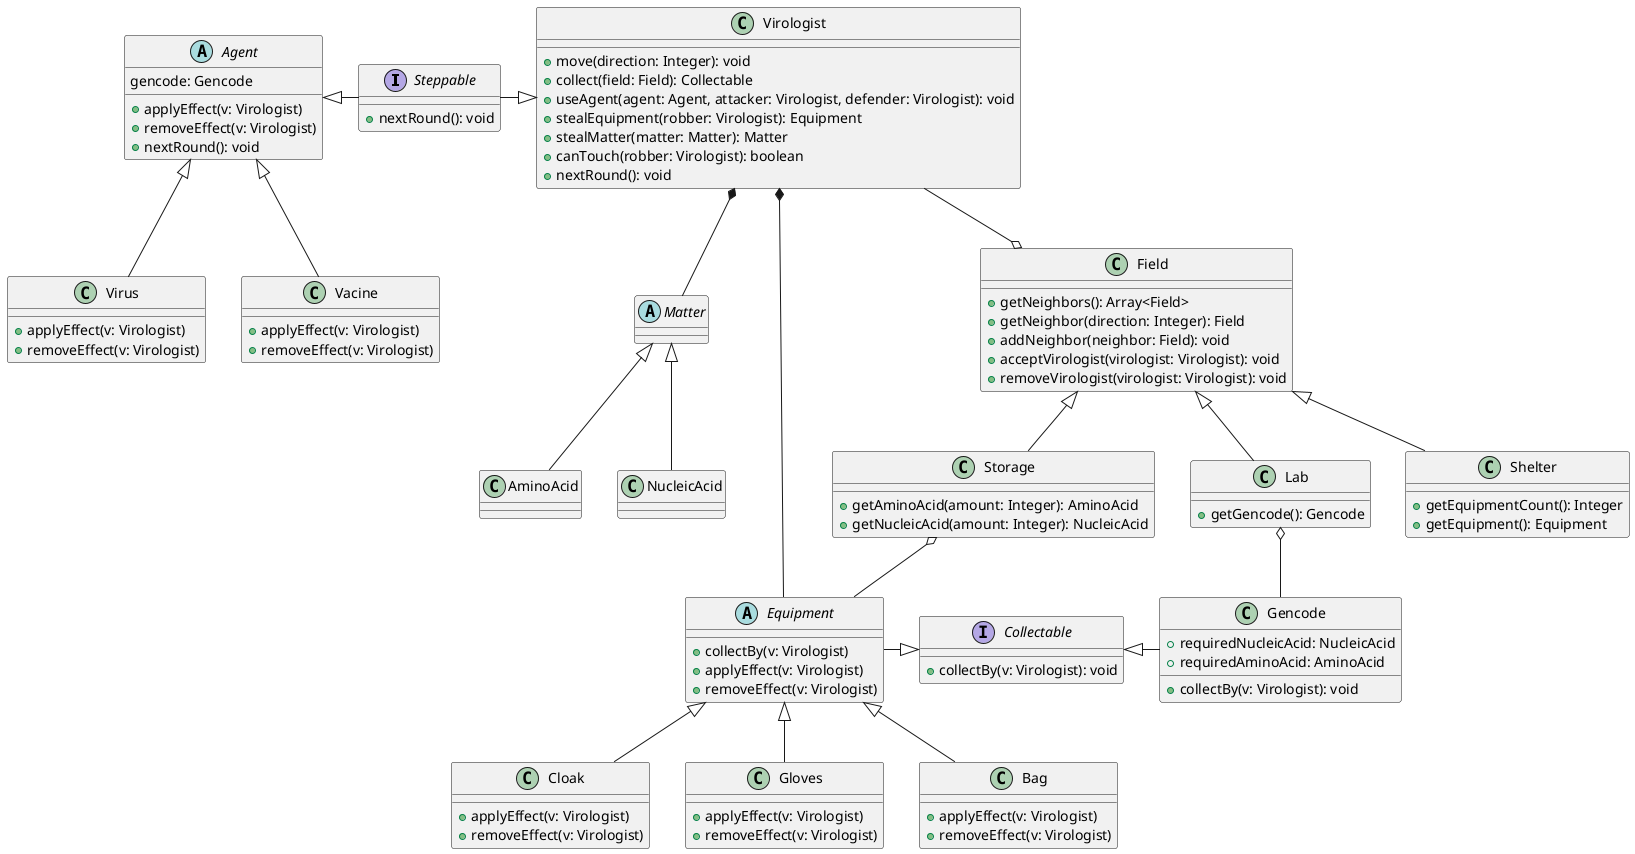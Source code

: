 @startuml

interface Steppable{
    'Invoked at the start of the next Round eg. reduce the Agent's lifetime
    +nextRound(): void
}

interface Collectable{
    +collectBy(v: Virologist): void
}

class Field{
 +getNeighbors(): Array<Field>
 +getNeighbor(direction: Integer): Field
 +addNeighbor(neighbor: Field): void
 +acceptVirologist(virologist: Virologist): void
 +removeVirologist(virologist: Virologist): void
}

class Lab{
    +getGencode(): Gencode
}
class Storage{
    +getAminoAcid(amount: Integer): AminoAcid
    +getNucleicAcid(amount: Integer): NucleicAcid
}
class Shelter{
    +getEquipmentCount(): Integer
    +getEquipment(): Equipment
}

class Virologist {
    +move(direction: Integer): void
    +collect(field: Field): Collectable
    +useAgent(agent: Agent, attacker: Virologist, defender: Virologist): void
    +stealEquipment(robber: Virologist): Equipment
    +stealMatter(matter: Matter): Matter
    +canTouch(robber: Virologist): boolean
    +nextRound(): void
}

abstract class Matter {

}

class AminoAcid
class NucleicAcid

abstract class Equipment {
    +collectBy(v: Virologist)
    +applyEffect(v: Virologist)
    +removeEffect(v: Virologist)
}

class Cloak{
    +applyEffect(v: Virologist)
    +removeEffect(v: Virologist)
}

class Gloves{
    +applyEffect(v: Virologist)
    +removeEffect(v: Virologist)
}

class Bag{
    +applyEffect(v: Virologist)
    +removeEffect(v: Virologist)
}

abstract class Agent{
    gencode: Gencode
    +applyEffect(v: Virologist)
    +removeEffect(v: Virologist)
    +nextRound(): void
}

class Virus{
    +applyEffect(v: Virologist)
    +removeEffect(v: Virologist)
}
class Vacine{
    +applyEffect(v: Virologist)
    +removeEffect(v: Virologist)
}

'This Gencode is basically the crafting receipt of the Agent
class Gencode {
    +requiredNucleicAcid: NucleicAcid
    +requiredAminoAcid: AminoAcid
    +collectBy(v: Virologist): void
}

Field <|-- Lab
Field <|-- Storage
Field <|-- Shelter

Lab o-- Gencode
Storage o-- Equipment

Virologist --o Field
Virologist *-d- Matter
Virologist *-d- Equipment
Virologist <|-l Steppable

Matter <|-- AminoAcid
Matter <|-- NucleicAcid

Equipment <|-- Cloak
Equipment <|-- Gloves
Equipment <|-- Bag

Agent <|- Steppable
Agent <|-- Virus
Agent <|-- Vacine

Collectable<|- Gencode
Collectable <|-l Equipment


@enduml